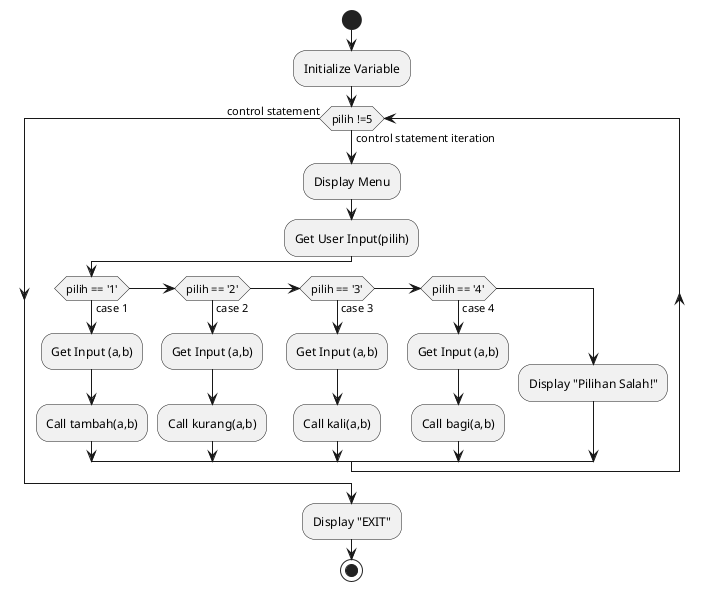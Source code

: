 @startuml Pert3
start
:Initialize Variable;
while(pilih !=5) is (control statement iteration)  
    :Display Menu;
    :Get User Input(pilih);
    if (pilih == '1') then (case 1)
        :Get Input (a,b);
        :Call tambah(a,b);
    else if (pilih == '2') then (case 2)
        :Get Input (a,b);
        :Call kurang(a,b);
    else if (pilih == '3') then (case 3)
        :Get Input (a,b);
        :Call kali(a,b);
    else if (pilih == '4') then (case 4)
        :Get Input (a,b);
        :Call bagi(a,b);
    else 
        :Display "Pilihan Salah!";
    endif
endwhile(control statement)
:Display "EXIT";
stop
@enduml
